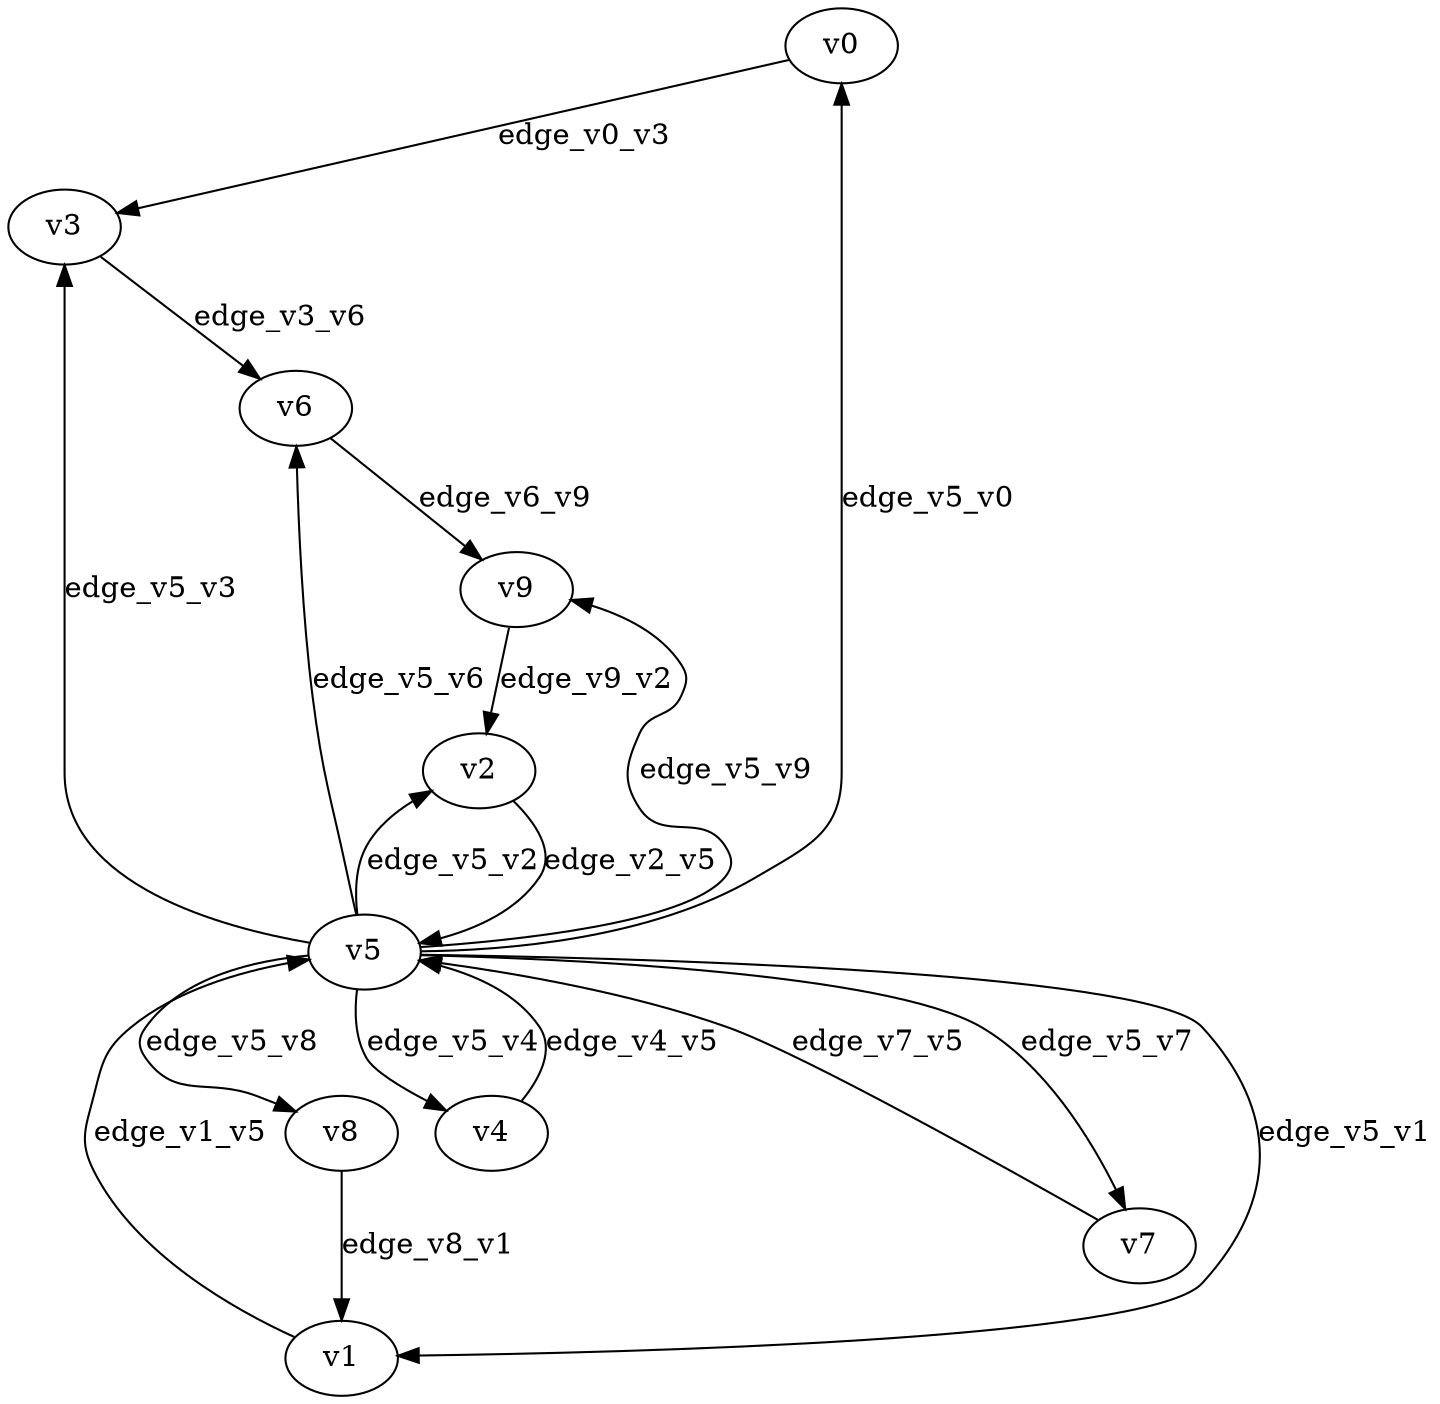 digraph test010 {
    // Discounted game test case
    // Vertex properties: name [player=X]
    // Edge properties: [weight=Y, discount=Z]

    v0 [name="v0", player=0];
    v1 [name="v1", player=1];
    v2 [name="v2", player=0];
    v3 [name="v3", player=1];
    v4 [name="v4", player=0];
    v5 [name="v5", player=0];
    v6 [name="v6", player=0];
    v7 [name="v7", player=1];
    v8 [name="v8", player=0];
    v9 [name="v9", player=1];

    v5 -> v0 [label="edge_v5_v0", weight=3.94, discount=0.537];
    v5 -> v1 [label="edge_v5_v1", weight=7.71, discount=0.537];
    v1 -> v5 [label="edge_v1_v5", weight=9.70, discount=0.537];
    v5 -> v2 [label="edge_v5_v2", weight=8.50, discount=0.537];
    v5 -> v3 [label="edge_v5_v3", weight=4.85, discount=0.537];
    v5 -> v4 [label="edge_v5_v4", weight=9.38, discount=0.537];
    v4 -> v5 [label="edge_v4_v5", weight=8.92, discount=0.537];
    v5 -> v6 [label="edge_v5_v6", weight=6.16, discount=0.537];
    v5 -> v7 [label="edge_v5_v7", weight=-5.67, discount=0.537];
    v7 -> v5 [label="edge_v7_v5", weight=-7.25, discount=0.537];
    v5 -> v8 [label="edge_v5_v8", weight=-3.97, discount=0.537];
    v5 -> v9 [label="edge_v5_v9", weight=-5.97, discount=0.537];
    v0 -> v3 [label="edge_v0_v3", weight=-2.19, discount=0.537];
    v2 -> v5 [label="edge_v2_v5", weight=4.29, discount=0.537];
    v3 -> v6 [label="edge_v3_v6", weight=-1.45, discount=0.537];
    v6 -> v9 [label="edge_v6_v9", weight=1.89, discount=0.537];
    v8 -> v1 [label="edge_v8_v1", weight=5.56, discount=0.537];
    v9 -> v2 [label="edge_v9_v2", weight=6.94, discount=0.537];
}
